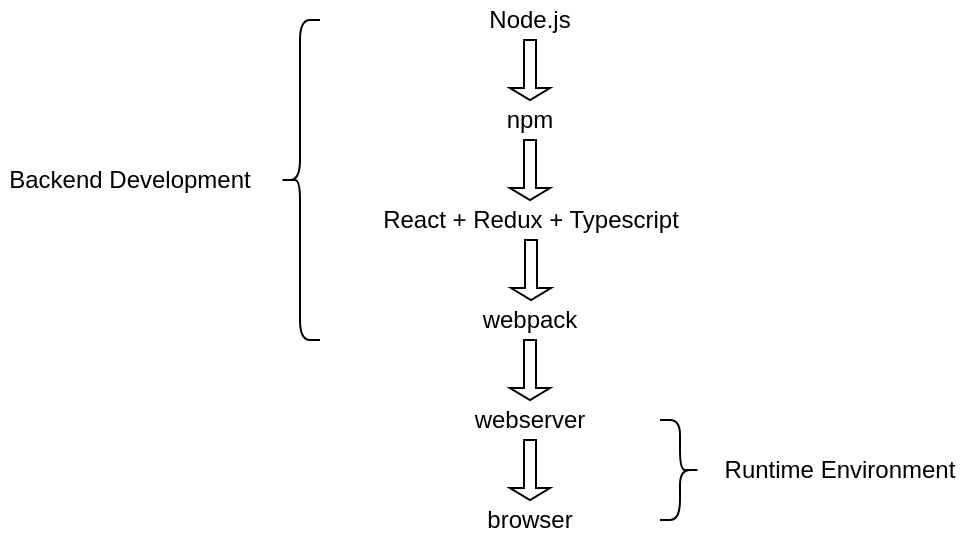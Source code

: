 <mxfile version="14.4.4" type="device"><diagram id="-nIt72fvuok53WAsrpgA" name="Page-1"><mxGraphModel dx="946" dy="566" grid="1" gridSize="10" guides="1" tooltips="1" connect="1" arrows="1" fold="1" page="1" pageScale="1" pageWidth="850" pageHeight="1100" math="0" shadow="0"><root><mxCell id="0"/><mxCell id="1" parent="0"/><mxCell id="nKRvdM-Tsl1q_YAXrKdL-1" value="Node.js" style="text;html=1;strokeColor=none;fillColor=none;align=center;verticalAlign=middle;whiteSpace=wrap;rounded=0;" vertex="1" parent="1"><mxGeometry x="405" y="30" width="40" height="20" as="geometry"/></mxCell><mxCell id="nKRvdM-Tsl1q_YAXrKdL-2" value="npm" style="text;html=1;strokeColor=none;fillColor=none;align=center;verticalAlign=middle;whiteSpace=wrap;rounded=0;" vertex="1" parent="1"><mxGeometry x="405" y="80" width="40" height="20" as="geometry"/></mxCell><mxCell id="nKRvdM-Tsl1q_YAXrKdL-3" value="React + Redux + Typescript" style="text;html=1;strokeColor=none;fillColor=none;align=center;verticalAlign=middle;whiteSpace=wrap;rounded=0;" vertex="1" parent="1"><mxGeometry x="341" y="130" width="169" height="20" as="geometry"/></mxCell><mxCell id="nKRvdM-Tsl1q_YAXrKdL-4" value="webpack" style="text;html=1;strokeColor=none;fillColor=none;align=center;verticalAlign=middle;whiteSpace=wrap;rounded=0;" vertex="1" parent="1"><mxGeometry x="400" y="180" width="50" height="20" as="geometry"/></mxCell><mxCell id="nKRvdM-Tsl1q_YAXrKdL-5" value="webserver" style="text;html=1;strokeColor=none;fillColor=none;align=center;verticalAlign=middle;whiteSpace=wrap;rounded=0;" vertex="1" parent="1"><mxGeometry x="400" y="230" width="50" height="20" as="geometry"/></mxCell><mxCell id="nKRvdM-Tsl1q_YAXrKdL-6" value="browser" style="text;html=1;strokeColor=none;fillColor=none;align=center;verticalAlign=middle;whiteSpace=wrap;rounded=0;" vertex="1" parent="1"><mxGeometry x="400" y="280" width="50" height="20" as="geometry"/></mxCell><mxCell id="nKRvdM-Tsl1q_YAXrKdL-8" value="" style="shape=singleArrow;direction=south;whiteSpace=wrap;html=1;" vertex="1" parent="1"><mxGeometry x="415" y="50" width="20" height="30" as="geometry"/></mxCell><mxCell id="nKRvdM-Tsl1q_YAXrKdL-10" value="" style="shape=singleArrow;direction=south;whiteSpace=wrap;html=1;" vertex="1" parent="1"><mxGeometry x="415" y="100" width="20" height="30" as="geometry"/></mxCell><mxCell id="nKRvdM-Tsl1q_YAXrKdL-11" value="" style="shape=singleArrow;direction=south;whiteSpace=wrap;html=1;" vertex="1" parent="1"><mxGeometry x="415.5" y="150" width="20" height="30" as="geometry"/></mxCell><mxCell id="nKRvdM-Tsl1q_YAXrKdL-12" value="" style="shape=singleArrow;direction=south;whiteSpace=wrap;html=1;" vertex="1" parent="1"><mxGeometry x="415" y="200" width="20" height="30" as="geometry"/></mxCell><mxCell id="nKRvdM-Tsl1q_YAXrKdL-13" value="" style="shape=singleArrow;direction=south;whiteSpace=wrap;html=1;" vertex="1" parent="1"><mxGeometry x="415" y="250" width="20" height="30" as="geometry"/></mxCell><mxCell id="nKRvdM-Tsl1q_YAXrKdL-15" value="" style="shape=curlyBracket;whiteSpace=wrap;html=1;rounded=1;" vertex="1" parent="1"><mxGeometry x="300" y="40" width="20" height="160" as="geometry"/></mxCell><mxCell id="nKRvdM-Tsl1q_YAXrKdL-16" value="Backend Development" style="text;html=1;strokeColor=none;fillColor=none;align=center;verticalAlign=middle;whiteSpace=wrap;rounded=0;" vertex="1" parent="1"><mxGeometry x="160" y="110" width="130" height="20" as="geometry"/></mxCell><mxCell id="nKRvdM-Tsl1q_YAXrKdL-17" value="" style="shape=curlyBracket;whiteSpace=wrap;html=1;rounded=1;flipV=0;direction=east;rotation=180;size=0.5;" vertex="1" parent="1"><mxGeometry x="490" y="240" width="20" height="50" as="geometry"/></mxCell><mxCell id="nKRvdM-Tsl1q_YAXrKdL-21" value="Runtime Environment" style="text;html=1;strokeColor=none;fillColor=none;align=center;verticalAlign=middle;whiteSpace=wrap;rounded=0;" vertex="1" parent="1"><mxGeometry x="520" y="255" width="120" height="20" as="geometry"/></mxCell></root></mxGraphModel></diagram></mxfile>